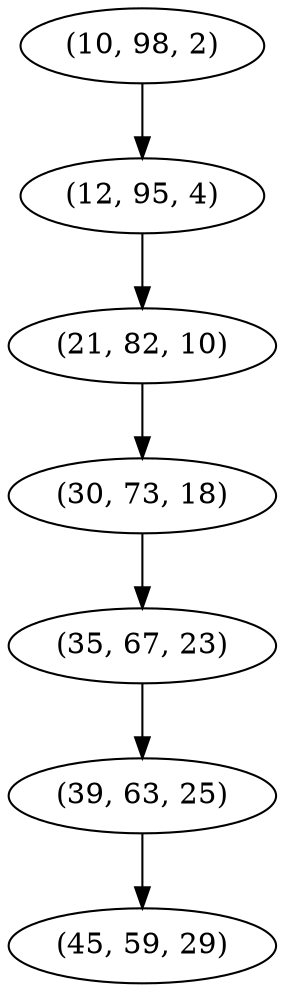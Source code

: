 digraph tree {
    "(10, 98, 2)";
    "(12, 95, 4)";
    "(21, 82, 10)";
    "(30, 73, 18)";
    "(35, 67, 23)";
    "(39, 63, 25)";
    "(45, 59, 29)";
    "(10, 98, 2)" -> "(12, 95, 4)";
    "(12, 95, 4)" -> "(21, 82, 10)";
    "(21, 82, 10)" -> "(30, 73, 18)";
    "(30, 73, 18)" -> "(35, 67, 23)";
    "(35, 67, 23)" -> "(39, 63, 25)";
    "(39, 63, 25)" -> "(45, 59, 29)";
}
